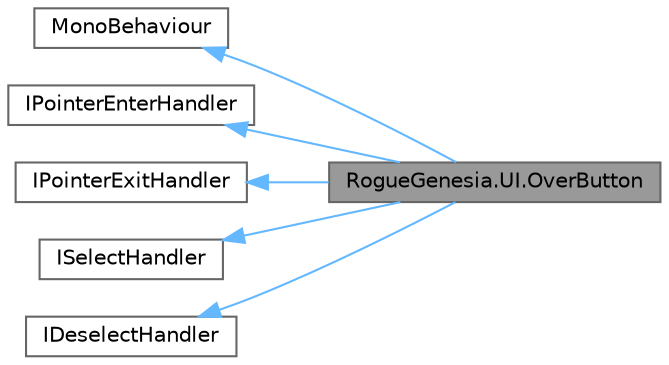 digraph "RogueGenesia.UI.OverButton"
{
 // LATEX_PDF_SIZE
  bgcolor="transparent";
  edge [fontname=Helvetica,fontsize=10,labelfontname=Helvetica,labelfontsize=10];
  node [fontname=Helvetica,fontsize=10,shape=box,height=0.2,width=0.4];
  rankdir="LR";
  Node1 [label="RogueGenesia.UI.OverButton",height=0.2,width=0.4,color="gray40", fillcolor="grey60", style="filled", fontcolor="black",tooltip=" "];
  Node2 -> Node1 [dir="back",color="steelblue1",style="solid"];
  Node2 [label="MonoBehaviour",height=0.2,width=0.4,color="gray40", fillcolor="white", style="filled",tooltip=" "];
  Node3 -> Node1 [dir="back",color="steelblue1",style="solid"];
  Node3 [label="IPointerEnterHandler",height=0.2,width=0.4,color="gray40", fillcolor="white", style="filled",tooltip=" "];
  Node4 -> Node1 [dir="back",color="steelblue1",style="solid"];
  Node4 [label="IPointerExitHandler",height=0.2,width=0.4,color="gray40", fillcolor="white", style="filled",tooltip=" "];
  Node5 -> Node1 [dir="back",color="steelblue1",style="solid"];
  Node5 [label="ISelectHandler",height=0.2,width=0.4,color="gray40", fillcolor="white", style="filled",tooltip=" "];
  Node6 -> Node1 [dir="back",color="steelblue1",style="solid"];
  Node6 [label="IDeselectHandler",height=0.2,width=0.4,color="gray40", fillcolor="white", style="filled",tooltip=" "];
}
